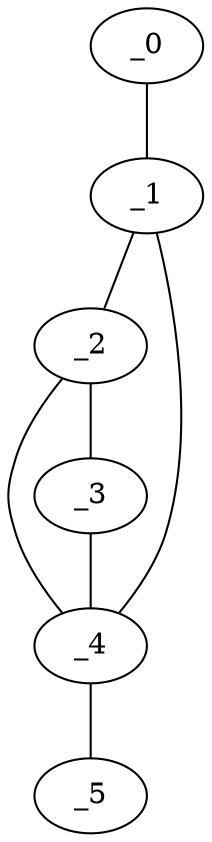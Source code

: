 graph WP1_0138 {
	_0	 [x="1.45442",
		y="2.79343"];
	_1	 [x="1.08169",
		y="0.54845"];
	_0 -- _1;
	_2	 [x="2.26832",
		y="2.73721"];
	_1 -- _2;
	_4	 [x="1.5",
		y="1.98"];
	_1 -- _4;
	_3	 [x="2.11214",
		y="0.888438"];
	_2 -- _3;
	_2 -- _4;
	_3 -- _4;
	_5	 [x="2.52073",
		y="0.251894"];
	_4 -- _5;
}
